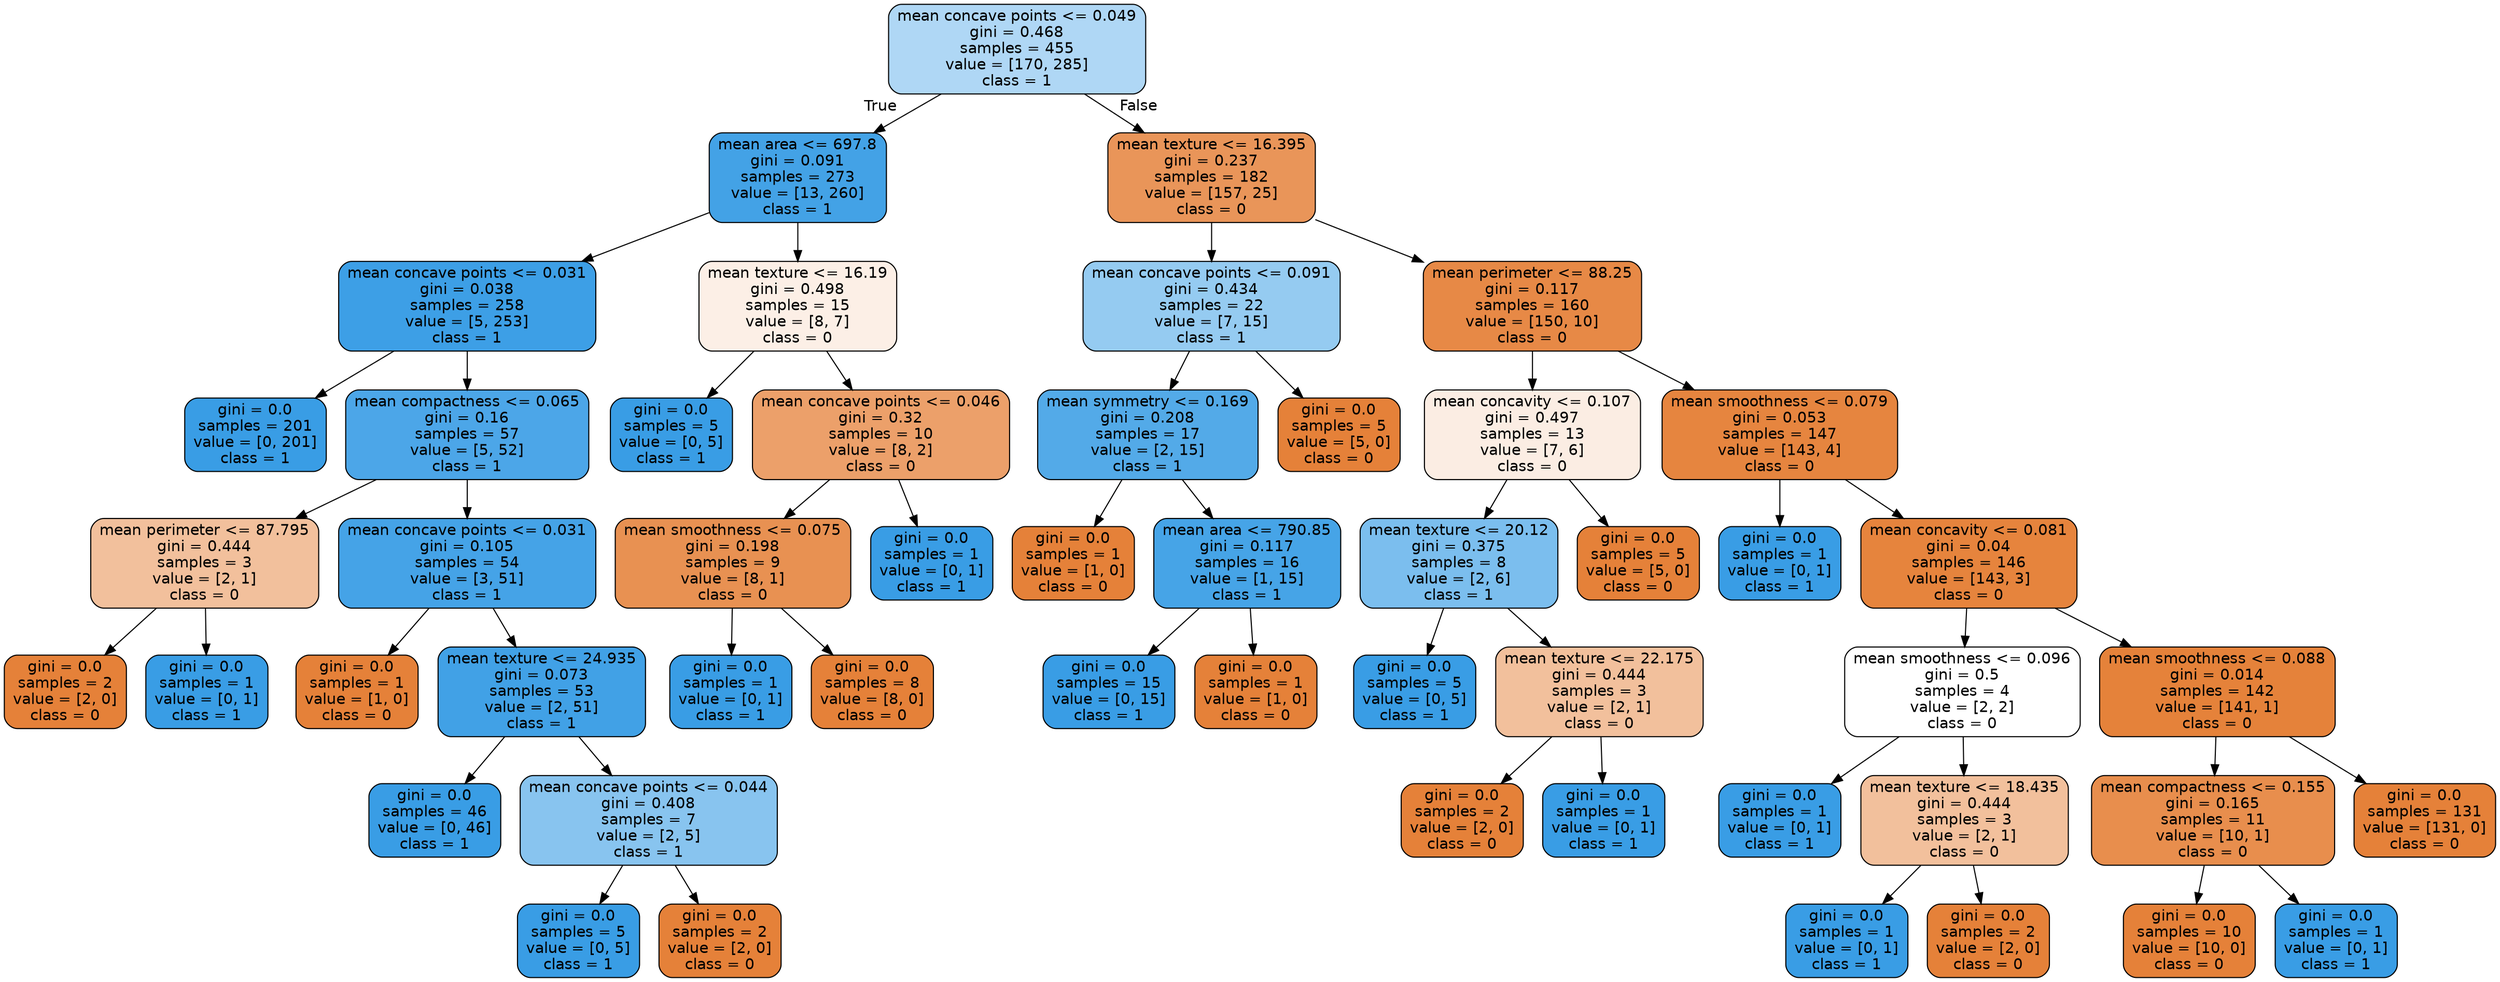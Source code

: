 digraph Tree {
node [shape=box, style="filled, rounded", color="black", fontname=helvetica] ;
edge [fontname=helvetica] ;
0 [label="mean concave points <= 0.049\ngini = 0.468\nsamples = 455\nvalue = [170, 285]\nclass = 1", fillcolor="#afd7f5"] ;
1 [label="mean area <= 697.8\ngini = 0.091\nsamples = 273\nvalue = [13, 260]\nclass = 1", fillcolor="#43a2e6"] ;
0 -> 1 [labeldistance=2.5, labelangle=45, headlabel="True"] ;
2 [label="mean concave points <= 0.031\ngini = 0.038\nsamples = 258\nvalue = [5, 253]\nclass = 1", fillcolor="#3d9fe6"] ;
1 -> 2 ;
3 [label="gini = 0.0\nsamples = 201\nvalue = [0, 201]\nclass = 1", fillcolor="#399de5"] ;
2 -> 3 ;
4 [label="mean compactness <= 0.065\ngini = 0.16\nsamples = 57\nvalue = [5, 52]\nclass = 1", fillcolor="#4ca6e8"] ;
2 -> 4 ;
5 [label="mean perimeter <= 87.795\ngini = 0.444\nsamples = 3\nvalue = [2, 1]\nclass = 0", fillcolor="#f2c09c"] ;
4 -> 5 ;
6 [label="gini = 0.0\nsamples = 2\nvalue = [2, 0]\nclass = 0", fillcolor="#e58139"] ;
5 -> 6 ;
7 [label="gini = 0.0\nsamples = 1\nvalue = [0, 1]\nclass = 1", fillcolor="#399de5"] ;
5 -> 7 ;
8 [label="mean concave points <= 0.031\ngini = 0.105\nsamples = 54\nvalue = [3, 51]\nclass = 1", fillcolor="#45a3e7"] ;
4 -> 8 ;
9 [label="gini = 0.0\nsamples = 1\nvalue = [1, 0]\nclass = 0", fillcolor="#e58139"] ;
8 -> 9 ;
10 [label="mean texture <= 24.935\ngini = 0.073\nsamples = 53\nvalue = [2, 51]\nclass = 1", fillcolor="#41a1e6"] ;
8 -> 10 ;
11 [label="gini = 0.0\nsamples = 46\nvalue = [0, 46]\nclass = 1", fillcolor="#399de5"] ;
10 -> 11 ;
12 [label="mean concave points <= 0.044\ngini = 0.408\nsamples = 7\nvalue = [2, 5]\nclass = 1", fillcolor="#88c4ef"] ;
10 -> 12 ;
13 [label="gini = 0.0\nsamples = 5\nvalue = [0, 5]\nclass = 1", fillcolor="#399de5"] ;
12 -> 13 ;
14 [label="gini = 0.0\nsamples = 2\nvalue = [2, 0]\nclass = 0", fillcolor="#e58139"] ;
12 -> 14 ;
15 [label="mean texture <= 16.19\ngini = 0.498\nsamples = 15\nvalue = [8, 7]\nclass = 0", fillcolor="#fcefe6"] ;
1 -> 15 ;
16 [label="gini = 0.0\nsamples = 5\nvalue = [0, 5]\nclass = 1", fillcolor="#399de5"] ;
15 -> 16 ;
17 [label="mean concave points <= 0.046\ngini = 0.32\nsamples = 10\nvalue = [8, 2]\nclass = 0", fillcolor="#eca06a"] ;
15 -> 17 ;
18 [label="mean smoothness <= 0.075\ngini = 0.198\nsamples = 9\nvalue = [8, 1]\nclass = 0", fillcolor="#e89152"] ;
17 -> 18 ;
19 [label="gini = 0.0\nsamples = 1\nvalue = [0, 1]\nclass = 1", fillcolor="#399de5"] ;
18 -> 19 ;
20 [label="gini = 0.0\nsamples = 8\nvalue = [8, 0]\nclass = 0", fillcolor="#e58139"] ;
18 -> 20 ;
21 [label="gini = 0.0\nsamples = 1\nvalue = [0, 1]\nclass = 1", fillcolor="#399de5"] ;
17 -> 21 ;
22 [label="mean texture <= 16.395\ngini = 0.237\nsamples = 182\nvalue = [157, 25]\nclass = 0", fillcolor="#e99559"] ;
0 -> 22 [labeldistance=2.5, labelangle=-45, headlabel="False"] ;
23 [label="mean concave points <= 0.091\ngini = 0.434\nsamples = 22\nvalue = [7, 15]\nclass = 1", fillcolor="#95cbf1"] ;
22 -> 23 ;
24 [label="mean symmetry <= 0.169\ngini = 0.208\nsamples = 17\nvalue = [2, 15]\nclass = 1", fillcolor="#53aae8"] ;
23 -> 24 ;
25 [label="gini = 0.0\nsamples = 1\nvalue = [1, 0]\nclass = 0", fillcolor="#e58139"] ;
24 -> 25 ;
26 [label="mean area <= 790.85\ngini = 0.117\nsamples = 16\nvalue = [1, 15]\nclass = 1", fillcolor="#46a4e7"] ;
24 -> 26 ;
27 [label="gini = 0.0\nsamples = 15\nvalue = [0, 15]\nclass = 1", fillcolor="#399de5"] ;
26 -> 27 ;
28 [label="gini = 0.0\nsamples = 1\nvalue = [1, 0]\nclass = 0", fillcolor="#e58139"] ;
26 -> 28 ;
29 [label="gini = 0.0\nsamples = 5\nvalue = [5, 0]\nclass = 0", fillcolor="#e58139"] ;
23 -> 29 ;
30 [label="mean perimeter <= 88.25\ngini = 0.117\nsamples = 160\nvalue = [150, 10]\nclass = 0", fillcolor="#e78946"] ;
22 -> 30 ;
31 [label="mean concavity <= 0.107\ngini = 0.497\nsamples = 13\nvalue = [7, 6]\nclass = 0", fillcolor="#fbede3"] ;
30 -> 31 ;
32 [label="mean texture <= 20.12\ngini = 0.375\nsamples = 8\nvalue = [2, 6]\nclass = 1", fillcolor="#7bbeee"] ;
31 -> 32 ;
33 [label="gini = 0.0\nsamples = 5\nvalue = [0, 5]\nclass = 1", fillcolor="#399de5"] ;
32 -> 33 ;
34 [label="mean texture <= 22.175\ngini = 0.444\nsamples = 3\nvalue = [2, 1]\nclass = 0", fillcolor="#f2c09c"] ;
32 -> 34 ;
35 [label="gini = 0.0\nsamples = 2\nvalue = [2, 0]\nclass = 0", fillcolor="#e58139"] ;
34 -> 35 ;
36 [label="gini = 0.0\nsamples = 1\nvalue = [0, 1]\nclass = 1", fillcolor="#399de5"] ;
34 -> 36 ;
37 [label="gini = 0.0\nsamples = 5\nvalue = [5, 0]\nclass = 0", fillcolor="#e58139"] ;
31 -> 37 ;
38 [label="mean smoothness <= 0.079\ngini = 0.053\nsamples = 147\nvalue = [143, 4]\nclass = 0", fillcolor="#e6853f"] ;
30 -> 38 ;
39 [label="gini = 0.0\nsamples = 1\nvalue = [0, 1]\nclass = 1", fillcolor="#399de5"] ;
38 -> 39 ;
40 [label="mean concavity <= 0.081\ngini = 0.04\nsamples = 146\nvalue = [143, 3]\nclass = 0", fillcolor="#e6843d"] ;
38 -> 40 ;
41 [label="mean smoothness <= 0.096\ngini = 0.5\nsamples = 4\nvalue = [2, 2]\nclass = 0", fillcolor="#ffffff"] ;
40 -> 41 ;
42 [label="gini = 0.0\nsamples = 1\nvalue = [0, 1]\nclass = 1", fillcolor="#399de5"] ;
41 -> 42 ;
43 [label="mean texture <= 18.435\ngini = 0.444\nsamples = 3\nvalue = [2, 1]\nclass = 0", fillcolor="#f2c09c"] ;
41 -> 43 ;
44 [label="gini = 0.0\nsamples = 1\nvalue = [0, 1]\nclass = 1", fillcolor="#399de5"] ;
43 -> 44 ;
45 [label="gini = 0.0\nsamples = 2\nvalue = [2, 0]\nclass = 0", fillcolor="#e58139"] ;
43 -> 45 ;
46 [label="mean smoothness <= 0.088\ngini = 0.014\nsamples = 142\nvalue = [141, 1]\nclass = 0", fillcolor="#e5823a"] ;
40 -> 46 ;
47 [label="mean compactness <= 0.155\ngini = 0.165\nsamples = 11\nvalue = [10, 1]\nclass = 0", fillcolor="#e88e4d"] ;
46 -> 47 ;
48 [label="gini = 0.0\nsamples = 10\nvalue = [10, 0]\nclass = 0", fillcolor="#e58139"] ;
47 -> 48 ;
49 [label="gini = 0.0\nsamples = 1\nvalue = [0, 1]\nclass = 1", fillcolor="#399de5"] ;
47 -> 49 ;
50 [label="gini = 0.0\nsamples = 131\nvalue = [131, 0]\nclass = 0", fillcolor="#e58139"] ;
46 -> 50 ;
}
